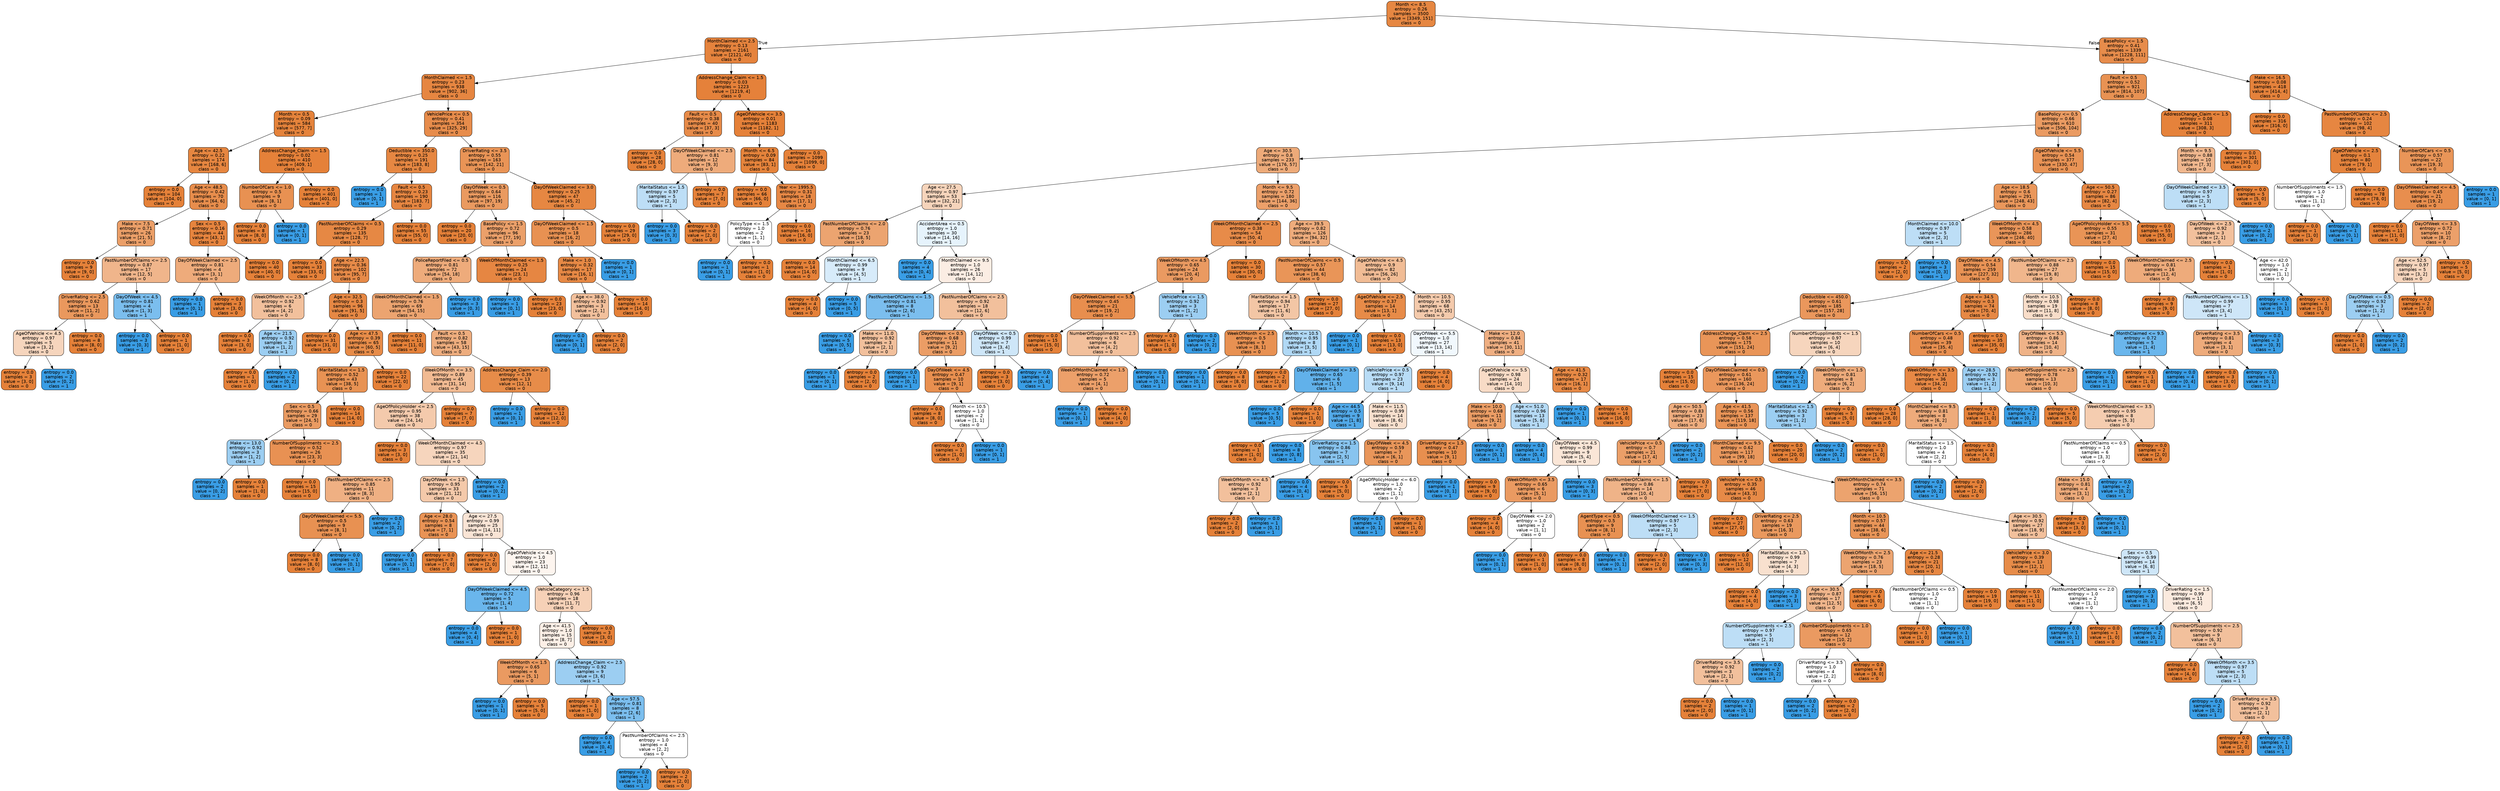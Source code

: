 digraph Tree {
node [shape=box, style="filled, rounded", color="black", fontname=helvetica] ;
edge [fontname=helvetica] ;
0 [label="Month <= 8.5\nentropy = 0.26\nsamples = 3500\nvalue = [3349, 151]\nclass = 0", fillcolor="#e68742"] ;
1 [label="MonthClaimed <= 2.5\nentropy = 0.13\nsamples = 2161\nvalue = [2121, 40]\nclass = 0", fillcolor="#e5833d"] ;
0 -> 1 [labeldistance=2.5, labelangle=45, headlabel="True"] ;
2 [label="MonthClaimed <= 1.5\nentropy = 0.23\nsamples = 938\nvalue = [902, 36]\nclass = 0", fillcolor="#e68641"] ;
1 -> 2 ;
3 [label="Month <= 0.5\nentropy = 0.09\nsamples = 584\nvalue = [577, 7]\nclass = 0", fillcolor="#e5833b"] ;
2 -> 3 ;
4 [label="Age <= 42.5\nentropy = 0.22\nsamples = 174\nvalue = [168, 6]\nclass = 0", fillcolor="#e68640"] ;
3 -> 4 ;
5 [label="entropy = 0.0\nsamples = 104\nvalue = [104, 0]\nclass = 0", fillcolor="#e58139"] ;
4 -> 5 ;
6 [label="Age <= 48.5\nentropy = 0.42\nsamples = 70\nvalue = [64, 6]\nclass = 0", fillcolor="#e78d4c"] ;
4 -> 6 ;
7 [label="Make <= 7.5\nentropy = 0.71\nsamples = 26\nvalue = [21, 5]\nclass = 0", fillcolor="#eb9f68"] ;
6 -> 7 ;
8 [label="entropy = 0.0\nsamples = 9\nvalue = [9, 0]\nclass = 0", fillcolor="#e58139"] ;
7 -> 8 ;
9 [label="PastNumberOfClaims <= 2.5\nentropy = 0.87\nsamples = 17\nvalue = [12, 5]\nclass = 0", fillcolor="#f0b58b"] ;
7 -> 9 ;
10 [label="DriverRating <= 2.5\nentropy = 0.62\nsamples = 13\nvalue = [11, 2]\nclass = 0", fillcolor="#ea985d"] ;
9 -> 10 ;
11 [label="AgeOfVehicle <= 4.5\nentropy = 0.97\nsamples = 5\nvalue = [3, 2]\nclass = 0", fillcolor="#f6d5bd"] ;
10 -> 11 ;
12 [label="entropy = 0.0\nsamples = 3\nvalue = [3, 0]\nclass = 0", fillcolor="#e58139"] ;
11 -> 12 ;
13 [label="entropy = 0.0\nsamples = 2\nvalue = [0, 2]\nclass = 1", fillcolor="#399de5"] ;
11 -> 13 ;
14 [label="entropy = 0.0\nsamples = 8\nvalue = [8, 0]\nclass = 0", fillcolor="#e58139"] ;
10 -> 14 ;
15 [label="DayOfWeek <= 4.5\nentropy = 0.81\nsamples = 4\nvalue = [1, 3]\nclass = 1", fillcolor="#7bbeee"] ;
9 -> 15 ;
16 [label="entropy = 0.0\nsamples = 3\nvalue = [0, 3]\nclass = 1", fillcolor="#399de5"] ;
15 -> 16 ;
17 [label="entropy = 0.0\nsamples = 1\nvalue = [1, 0]\nclass = 0", fillcolor="#e58139"] ;
15 -> 17 ;
18 [label="Sex <= 0.5\nentropy = 0.16\nsamples = 44\nvalue = [43, 1]\nclass = 0", fillcolor="#e6843e"] ;
6 -> 18 ;
19 [label="DayOfWeekClaimed <= 2.5\nentropy = 0.81\nsamples = 4\nvalue = [3, 1]\nclass = 0", fillcolor="#eeab7b"] ;
18 -> 19 ;
20 [label="entropy = 0.0\nsamples = 1\nvalue = [0, 1]\nclass = 1", fillcolor="#399de5"] ;
19 -> 20 ;
21 [label="entropy = 0.0\nsamples = 3\nvalue = [3, 0]\nclass = 0", fillcolor="#e58139"] ;
19 -> 21 ;
22 [label="entropy = 0.0\nsamples = 40\nvalue = [40, 0]\nclass = 0", fillcolor="#e58139"] ;
18 -> 22 ;
23 [label="AddressChange_Claim <= 1.5\nentropy = 0.02\nsamples = 410\nvalue = [409, 1]\nclass = 0", fillcolor="#e58139"] ;
3 -> 23 ;
24 [label="NumberOfCars <= 1.0\nentropy = 0.5\nsamples = 9\nvalue = [8, 1]\nclass = 0", fillcolor="#e89152"] ;
23 -> 24 ;
25 [label="entropy = 0.0\nsamples = 8\nvalue = [8, 0]\nclass = 0", fillcolor="#e58139"] ;
24 -> 25 ;
26 [label="entropy = 0.0\nsamples = 1\nvalue = [0, 1]\nclass = 1", fillcolor="#399de5"] ;
24 -> 26 ;
27 [label="entropy = 0.0\nsamples = 401\nvalue = [401, 0]\nclass = 0", fillcolor="#e58139"] ;
23 -> 27 ;
28 [label="VehiclePrice <= 0.5\nentropy = 0.41\nsamples = 354\nvalue = [325, 29]\nclass = 0", fillcolor="#e78c4b"] ;
2 -> 28 ;
29 [label="Deductible <= 350.0\nentropy = 0.25\nsamples = 191\nvalue = [183, 8]\nclass = 0", fillcolor="#e68742"] ;
28 -> 29 ;
30 [label="entropy = 0.0\nsamples = 1\nvalue = [0, 1]\nclass = 1", fillcolor="#399de5"] ;
29 -> 30 ;
31 [label="Fault <= 0.5\nentropy = 0.23\nsamples = 190\nvalue = [183, 7]\nclass = 0", fillcolor="#e68641"] ;
29 -> 31 ;
32 [label="PastNumberOfClaims <= 0.5\nentropy = 0.29\nsamples = 135\nvalue = [128, 7]\nclass = 0", fillcolor="#e68844"] ;
31 -> 32 ;
33 [label="entropy = 0.0\nsamples = 33\nvalue = [33, 0]\nclass = 0", fillcolor="#e58139"] ;
32 -> 33 ;
34 [label="Age <= 22.5\nentropy = 0.36\nsamples = 102\nvalue = [95, 7]\nclass = 0", fillcolor="#e78a48"] ;
32 -> 34 ;
35 [label="WeekOfMonth <= 2.5\nentropy = 0.92\nsamples = 6\nvalue = [4, 2]\nclass = 0", fillcolor="#f2c09c"] ;
34 -> 35 ;
36 [label="entropy = 0.0\nsamples = 3\nvalue = [3, 0]\nclass = 0", fillcolor="#e58139"] ;
35 -> 36 ;
37 [label="Age <= 21.5\nentropy = 0.92\nsamples = 3\nvalue = [1, 2]\nclass = 1", fillcolor="#9ccef2"] ;
35 -> 37 ;
38 [label="entropy = 0.0\nsamples = 1\nvalue = [1, 0]\nclass = 0", fillcolor="#e58139"] ;
37 -> 38 ;
39 [label="entropy = 0.0\nsamples = 2\nvalue = [0, 2]\nclass = 1", fillcolor="#399de5"] ;
37 -> 39 ;
40 [label="Age <= 32.5\nentropy = 0.3\nsamples = 96\nvalue = [91, 5]\nclass = 0", fillcolor="#e68844"] ;
34 -> 40 ;
41 [label="entropy = 0.0\nsamples = 31\nvalue = [31, 0]\nclass = 0", fillcolor="#e58139"] ;
40 -> 41 ;
42 [label="Age <= 47.5\nentropy = 0.39\nsamples = 65\nvalue = [60, 5]\nclass = 0", fillcolor="#e78c49"] ;
40 -> 42 ;
43 [label="MaritalStatus <= 1.5\nentropy = 0.52\nsamples = 43\nvalue = [38, 5]\nclass = 0", fillcolor="#e89253"] ;
42 -> 43 ;
44 [label="Sex <= 0.5\nentropy = 0.66\nsamples = 29\nvalue = [24, 5]\nclass = 0", fillcolor="#ea9b62"] ;
43 -> 44 ;
45 [label="Make <= 13.0\nentropy = 0.92\nsamples = 3\nvalue = [1, 2]\nclass = 1", fillcolor="#9ccef2"] ;
44 -> 45 ;
46 [label="entropy = 0.0\nsamples = 2\nvalue = [0, 2]\nclass = 1", fillcolor="#399de5"] ;
45 -> 46 ;
47 [label="entropy = 0.0\nsamples = 1\nvalue = [1, 0]\nclass = 0", fillcolor="#e58139"] ;
45 -> 47 ;
48 [label="NumberOfSuppliments <= 2.5\nentropy = 0.52\nsamples = 26\nvalue = [23, 3]\nclass = 0", fillcolor="#e89153"] ;
44 -> 48 ;
49 [label="entropy = 0.0\nsamples = 15\nvalue = [15, 0]\nclass = 0", fillcolor="#e58139"] ;
48 -> 49 ;
50 [label="PastNumberOfClaims <= 2.5\nentropy = 0.85\nsamples = 11\nvalue = [8, 3]\nclass = 0", fillcolor="#efb083"] ;
48 -> 50 ;
51 [label="DayOfWeekClaimed <= 5.5\nentropy = 0.5\nsamples = 9\nvalue = [8, 1]\nclass = 0", fillcolor="#e89152"] ;
50 -> 51 ;
52 [label="entropy = 0.0\nsamples = 8\nvalue = [8, 0]\nclass = 0", fillcolor="#e58139"] ;
51 -> 52 ;
53 [label="entropy = 0.0\nsamples = 1\nvalue = [0, 1]\nclass = 1", fillcolor="#399de5"] ;
51 -> 53 ;
54 [label="entropy = 0.0\nsamples = 2\nvalue = [0, 2]\nclass = 1", fillcolor="#399de5"] ;
50 -> 54 ;
55 [label="entropy = 0.0\nsamples = 14\nvalue = [14, 0]\nclass = 0", fillcolor="#e58139"] ;
43 -> 55 ;
56 [label="entropy = 0.0\nsamples = 22\nvalue = [22, 0]\nclass = 0", fillcolor="#e58139"] ;
42 -> 56 ;
57 [label="entropy = 0.0\nsamples = 55\nvalue = [55, 0]\nclass = 0", fillcolor="#e58139"] ;
31 -> 57 ;
58 [label="DriverRating <= 3.5\nentropy = 0.55\nsamples = 163\nvalue = [142, 21]\nclass = 0", fillcolor="#e99456"] ;
28 -> 58 ;
59 [label="DayOfWeek <= 0.5\nentropy = 0.64\nsamples = 116\nvalue = [97, 19]\nclass = 0", fillcolor="#ea9a60"] ;
58 -> 59 ;
60 [label="entropy = 0.0\nsamples = 20\nvalue = [20, 0]\nclass = 0", fillcolor="#e58139"] ;
59 -> 60 ;
61 [label="BasePolicy <= 1.5\nentropy = 0.72\nsamples = 96\nvalue = [77, 19]\nclass = 0", fillcolor="#eba06a"] ;
59 -> 61 ;
62 [label="PoliceReportFiled <= 0.5\nentropy = 0.81\nsamples = 72\nvalue = [54, 18]\nclass = 0", fillcolor="#eeab7b"] ;
61 -> 62 ;
63 [label="WeekOfMonthClaimed <= 1.5\nentropy = 0.76\nsamples = 69\nvalue = [54, 15]\nclass = 0", fillcolor="#eca470"] ;
62 -> 63 ;
64 [label="entropy = 0.0\nsamples = 11\nvalue = [11, 0]\nclass = 0", fillcolor="#e58139"] ;
63 -> 64 ;
65 [label="Fault <= 0.5\nentropy = 0.82\nsamples = 58\nvalue = [43, 15]\nclass = 0", fillcolor="#eead7e"] ;
63 -> 65 ;
66 [label="WeekOfMonth <= 3.5\nentropy = 0.89\nsamples = 45\nvalue = [31, 14]\nclass = 0", fillcolor="#f1ba92"] ;
65 -> 66 ;
67 [label="AgeOfPolicyHolder <= 2.5\nentropy = 0.95\nsamples = 38\nvalue = [24, 14]\nclass = 0", fillcolor="#f4caac"] ;
66 -> 67 ;
68 [label="entropy = 0.0\nsamples = 3\nvalue = [3, 0]\nclass = 0", fillcolor="#e58139"] ;
67 -> 68 ;
69 [label="WeekOfMonthClaimed <= 4.5\nentropy = 0.97\nsamples = 35\nvalue = [21, 14]\nclass = 0", fillcolor="#f6d5bd"] ;
67 -> 69 ;
70 [label="DayOfWeek <= 1.5\nentropy = 0.95\nsamples = 33\nvalue = [21, 12]\nclass = 0", fillcolor="#f4c9aa"] ;
69 -> 70 ;
71 [label="Age <= 28.0\nentropy = 0.54\nsamples = 8\nvalue = [7, 1]\nclass = 0", fillcolor="#e99355"] ;
70 -> 71 ;
72 [label="entropy = 0.0\nsamples = 1\nvalue = [0, 1]\nclass = 1", fillcolor="#399de5"] ;
71 -> 72 ;
73 [label="entropy = 0.0\nsamples = 7\nvalue = [7, 0]\nclass = 0", fillcolor="#e58139"] ;
71 -> 73 ;
74 [label="Age <= 27.5\nentropy = 0.99\nsamples = 25\nvalue = [14, 11]\nclass = 0", fillcolor="#f9e4d5"] ;
70 -> 74 ;
75 [label="entropy = 0.0\nsamples = 2\nvalue = [2, 0]\nclass = 0", fillcolor="#e58139"] ;
74 -> 75 ;
76 [label="AgeOfVehicle <= 4.5\nentropy = 1.0\nsamples = 23\nvalue = [12, 11]\nclass = 0", fillcolor="#fdf5ef"] ;
74 -> 76 ;
77 [label="DayOfWeekClaimed <= 4.5\nentropy = 0.72\nsamples = 5\nvalue = [1, 4]\nclass = 1", fillcolor="#6ab6ec"] ;
76 -> 77 ;
78 [label="entropy = 0.0\nsamples = 4\nvalue = [0, 4]\nclass = 1", fillcolor="#399de5"] ;
77 -> 78 ;
79 [label="entropy = 0.0\nsamples = 1\nvalue = [1, 0]\nclass = 0", fillcolor="#e58139"] ;
77 -> 79 ;
80 [label="VehicleCategory <= 1.5\nentropy = 0.96\nsamples = 18\nvalue = [11, 7]\nclass = 0", fillcolor="#f6d1b7"] ;
76 -> 80 ;
81 [label="Age <= 41.5\nentropy = 1.0\nsamples = 15\nvalue = [8, 7]\nclass = 0", fillcolor="#fcefe6"] ;
80 -> 81 ;
82 [label="WeekOfMonth <= 1.5\nentropy = 0.65\nsamples = 6\nvalue = [5, 1]\nclass = 0", fillcolor="#ea9a61"] ;
81 -> 82 ;
83 [label="entropy = 0.0\nsamples = 1\nvalue = [0, 1]\nclass = 1", fillcolor="#399de5"] ;
82 -> 83 ;
84 [label="entropy = 0.0\nsamples = 5\nvalue = [5, 0]\nclass = 0", fillcolor="#e58139"] ;
82 -> 84 ;
85 [label="AddressChange_Claim <= 2.5\nentropy = 0.92\nsamples = 9\nvalue = [3, 6]\nclass = 1", fillcolor="#9ccef2"] ;
81 -> 85 ;
86 [label="entropy = 0.0\nsamples = 1\nvalue = [1, 0]\nclass = 0", fillcolor="#e58139"] ;
85 -> 86 ;
87 [label="Age <= 57.5\nentropy = 0.81\nsamples = 8\nvalue = [2, 6]\nclass = 1", fillcolor="#7bbeee"] ;
85 -> 87 ;
88 [label="entropy = 0.0\nsamples = 4\nvalue = [0, 4]\nclass = 1", fillcolor="#399de5"] ;
87 -> 88 ;
89 [label="PastNumberOfClaims <= 2.5\nentropy = 1.0\nsamples = 4\nvalue = [2, 2]\nclass = 0", fillcolor="#ffffff"] ;
87 -> 89 ;
90 [label="entropy = 0.0\nsamples = 2\nvalue = [0, 2]\nclass = 1", fillcolor="#399de5"] ;
89 -> 90 ;
91 [label="entropy = 0.0\nsamples = 2\nvalue = [2, 0]\nclass = 0", fillcolor="#e58139"] ;
89 -> 91 ;
92 [label="entropy = 0.0\nsamples = 3\nvalue = [3, 0]\nclass = 0", fillcolor="#e58139"] ;
80 -> 92 ;
93 [label="entropy = 0.0\nsamples = 2\nvalue = [0, 2]\nclass = 1", fillcolor="#399de5"] ;
69 -> 93 ;
94 [label="entropy = 0.0\nsamples = 7\nvalue = [7, 0]\nclass = 0", fillcolor="#e58139"] ;
66 -> 94 ;
95 [label="AddressChange_Claim <= 2.0\nentropy = 0.39\nsamples = 13\nvalue = [12, 1]\nclass = 0", fillcolor="#e78c49"] ;
65 -> 95 ;
96 [label="entropy = 0.0\nsamples = 1\nvalue = [0, 1]\nclass = 1", fillcolor="#399de5"] ;
95 -> 96 ;
97 [label="entropy = 0.0\nsamples = 12\nvalue = [12, 0]\nclass = 0", fillcolor="#e58139"] ;
95 -> 97 ;
98 [label="entropy = 0.0\nsamples = 3\nvalue = [0, 3]\nclass = 1", fillcolor="#399de5"] ;
62 -> 98 ;
99 [label="WeekOfMonthClaimed <= 1.5\nentropy = 0.25\nsamples = 24\nvalue = [23, 1]\nclass = 0", fillcolor="#e68642"] ;
61 -> 99 ;
100 [label="entropy = 0.0\nsamples = 1\nvalue = [0, 1]\nclass = 1", fillcolor="#399de5"] ;
99 -> 100 ;
101 [label="entropy = 0.0\nsamples = 23\nvalue = [23, 0]\nclass = 0", fillcolor="#e58139"] ;
99 -> 101 ;
102 [label="DayOfWeekClaimed <= 3.0\nentropy = 0.25\nsamples = 47\nvalue = [45, 2]\nclass = 0", fillcolor="#e68742"] ;
58 -> 102 ;
103 [label="DayOfWeekClaimed <= 1.5\nentropy = 0.5\nsamples = 18\nvalue = [16, 2]\nclass = 0", fillcolor="#e89152"] ;
102 -> 103 ;
104 [label="Make <= 1.0\nentropy = 0.32\nsamples = 17\nvalue = [16, 1]\nclass = 0", fillcolor="#e78945"] ;
103 -> 104 ;
105 [label="Age <= 38.0\nentropy = 0.92\nsamples = 3\nvalue = [2, 1]\nclass = 0", fillcolor="#f2c09c"] ;
104 -> 105 ;
106 [label="entropy = 0.0\nsamples = 1\nvalue = [0, 1]\nclass = 1", fillcolor="#399de5"] ;
105 -> 106 ;
107 [label="entropy = 0.0\nsamples = 2\nvalue = [2, 0]\nclass = 0", fillcolor="#e58139"] ;
105 -> 107 ;
108 [label="entropy = 0.0\nsamples = 14\nvalue = [14, 0]\nclass = 0", fillcolor="#e58139"] ;
104 -> 108 ;
109 [label="entropy = 0.0\nsamples = 1\nvalue = [0, 1]\nclass = 1", fillcolor="#399de5"] ;
103 -> 109 ;
110 [label="entropy = 0.0\nsamples = 29\nvalue = [29, 0]\nclass = 0", fillcolor="#e58139"] ;
102 -> 110 ;
111 [label="AddressChange_Claim <= 1.5\nentropy = 0.03\nsamples = 1223\nvalue = [1219, 4]\nclass = 0", fillcolor="#e5813a"] ;
1 -> 111 ;
112 [label="Fault <= 0.5\nentropy = 0.38\nsamples = 40\nvalue = [37, 3]\nclass = 0", fillcolor="#e78b49"] ;
111 -> 112 ;
113 [label="entropy = 0.0\nsamples = 28\nvalue = [28, 0]\nclass = 0", fillcolor="#e58139"] ;
112 -> 113 ;
114 [label="DayOfWeekClaimed <= 2.5\nentropy = 0.81\nsamples = 12\nvalue = [9, 3]\nclass = 0", fillcolor="#eeab7b"] ;
112 -> 114 ;
115 [label="MaritalStatus <= 1.5\nentropy = 0.97\nsamples = 5\nvalue = [2, 3]\nclass = 1", fillcolor="#bddef6"] ;
114 -> 115 ;
116 [label="entropy = 0.0\nsamples = 3\nvalue = [0, 3]\nclass = 1", fillcolor="#399de5"] ;
115 -> 116 ;
117 [label="entropy = 0.0\nsamples = 2\nvalue = [2, 0]\nclass = 0", fillcolor="#e58139"] ;
115 -> 117 ;
118 [label="entropy = 0.0\nsamples = 7\nvalue = [7, 0]\nclass = 0", fillcolor="#e58139"] ;
114 -> 118 ;
119 [label="AgeOfVehicle <= 3.5\nentropy = 0.01\nsamples = 1183\nvalue = [1182, 1]\nclass = 0", fillcolor="#e58139"] ;
111 -> 119 ;
120 [label="Month <= 6.5\nentropy = 0.09\nsamples = 84\nvalue = [83, 1]\nclass = 0", fillcolor="#e5833b"] ;
119 -> 120 ;
121 [label="entropy = 0.0\nsamples = 66\nvalue = [66, 0]\nclass = 0", fillcolor="#e58139"] ;
120 -> 121 ;
122 [label="Year <= 1995.5\nentropy = 0.31\nsamples = 18\nvalue = [17, 1]\nclass = 0", fillcolor="#e78845"] ;
120 -> 122 ;
123 [label="PolicyType <= 1.5\nentropy = 1.0\nsamples = 2\nvalue = [1, 1]\nclass = 0", fillcolor="#ffffff"] ;
122 -> 123 ;
124 [label="entropy = 0.0\nsamples = 1\nvalue = [0, 1]\nclass = 1", fillcolor="#399de5"] ;
123 -> 124 ;
125 [label="entropy = 0.0\nsamples = 1\nvalue = [1, 0]\nclass = 0", fillcolor="#e58139"] ;
123 -> 125 ;
126 [label="entropy = 0.0\nsamples = 16\nvalue = [16, 0]\nclass = 0", fillcolor="#e58139"] ;
122 -> 126 ;
127 [label="entropy = 0.0\nsamples = 1099\nvalue = [1099, 0]\nclass = 0", fillcolor="#e58139"] ;
119 -> 127 ;
128 [label="BasePolicy <= 1.5\nentropy = 0.41\nsamples = 1339\nvalue = [1228, 111]\nclass = 0", fillcolor="#e78c4b"] ;
0 -> 128 [labeldistance=2.5, labelangle=-45, headlabel="False"] ;
129 [label="Fault <= 0.5\nentropy = 0.52\nsamples = 921\nvalue = [814, 107]\nclass = 0", fillcolor="#e89253"] ;
128 -> 129 ;
130 [label="BasePolicy <= 0.5\nentropy = 0.66\nsamples = 610\nvalue = [506, 104]\nclass = 0", fillcolor="#ea9b62"] ;
129 -> 130 ;
131 [label="Age <= 30.5\nentropy = 0.8\nsamples = 233\nvalue = [176, 57]\nclass = 0", fillcolor="#edaa79"] ;
130 -> 131 ;
132 [label="Age <= 27.5\nentropy = 0.97\nsamples = 53\nvalue = [32, 21]\nclass = 0", fillcolor="#f6d4bb"] ;
131 -> 132 ;
133 [label="PastNumberOfClaims <= 2.0\nentropy = 0.76\nsamples = 23\nvalue = [18, 5]\nclass = 0", fillcolor="#eca470"] ;
132 -> 133 ;
134 [label="entropy = 0.0\nsamples = 14\nvalue = [14, 0]\nclass = 0", fillcolor="#e58139"] ;
133 -> 134 ;
135 [label="MonthClaimed <= 6.5\nentropy = 0.99\nsamples = 9\nvalue = [4, 5]\nclass = 1", fillcolor="#d7ebfa"] ;
133 -> 135 ;
136 [label="entropy = 0.0\nsamples = 4\nvalue = [4, 0]\nclass = 0", fillcolor="#e58139"] ;
135 -> 136 ;
137 [label="entropy = 0.0\nsamples = 5\nvalue = [0, 5]\nclass = 1", fillcolor="#399de5"] ;
135 -> 137 ;
138 [label="AccidentArea <= 0.5\nentropy = 1.0\nsamples = 30\nvalue = [14, 16]\nclass = 1", fillcolor="#e6f3fc"] ;
132 -> 138 ;
139 [label="entropy = 0.0\nsamples = 4\nvalue = [0, 4]\nclass = 1", fillcolor="#399de5"] ;
138 -> 139 ;
140 [label="MonthClaimed <= 9.5\nentropy = 1.0\nsamples = 26\nvalue = [14, 12]\nclass = 0", fillcolor="#fbede3"] ;
138 -> 140 ;
141 [label="PastNumberOfClaims <= 1.5\nentropy = 0.81\nsamples = 8\nvalue = [2, 6]\nclass = 1", fillcolor="#7bbeee"] ;
140 -> 141 ;
142 [label="entropy = 0.0\nsamples = 5\nvalue = [0, 5]\nclass = 1", fillcolor="#399de5"] ;
141 -> 142 ;
143 [label="Make <= 11.0\nentropy = 0.92\nsamples = 3\nvalue = [2, 1]\nclass = 0", fillcolor="#f2c09c"] ;
141 -> 143 ;
144 [label="entropy = 0.0\nsamples = 1\nvalue = [0, 1]\nclass = 1", fillcolor="#399de5"] ;
143 -> 144 ;
145 [label="entropy = 0.0\nsamples = 2\nvalue = [2, 0]\nclass = 0", fillcolor="#e58139"] ;
143 -> 145 ;
146 [label="PastNumberOfClaims <= 2.5\nentropy = 0.92\nsamples = 18\nvalue = [12, 6]\nclass = 0", fillcolor="#f2c09c"] ;
140 -> 146 ;
147 [label="DayOfWeek <= 0.5\nentropy = 0.68\nsamples = 11\nvalue = [9, 2]\nclass = 0", fillcolor="#eb9d65"] ;
146 -> 147 ;
148 [label="entropy = 0.0\nsamples = 1\nvalue = [0, 1]\nclass = 1", fillcolor="#399de5"] ;
147 -> 148 ;
149 [label="DayOfWeek <= 4.5\nentropy = 0.47\nsamples = 10\nvalue = [9, 1]\nclass = 0", fillcolor="#e88f4f"] ;
147 -> 149 ;
150 [label="entropy = 0.0\nsamples = 8\nvalue = [8, 0]\nclass = 0", fillcolor="#e58139"] ;
149 -> 150 ;
151 [label="Month <= 10.5\nentropy = 1.0\nsamples = 2\nvalue = [1, 1]\nclass = 0", fillcolor="#ffffff"] ;
149 -> 151 ;
152 [label="entropy = 0.0\nsamples = 1\nvalue = [1, 0]\nclass = 0", fillcolor="#e58139"] ;
151 -> 152 ;
153 [label="entropy = 0.0\nsamples = 1\nvalue = [0, 1]\nclass = 1", fillcolor="#399de5"] ;
151 -> 153 ;
154 [label="DayOfWeek <= 0.5\nentropy = 0.99\nsamples = 7\nvalue = [3, 4]\nclass = 1", fillcolor="#cee6f8"] ;
146 -> 154 ;
155 [label="entropy = 0.0\nsamples = 3\nvalue = [3, 0]\nclass = 0", fillcolor="#e58139"] ;
154 -> 155 ;
156 [label="entropy = 0.0\nsamples = 4\nvalue = [0, 4]\nclass = 1", fillcolor="#399de5"] ;
154 -> 156 ;
157 [label="Month <= 9.5\nentropy = 0.72\nsamples = 180\nvalue = [144, 36]\nclass = 0", fillcolor="#eca06a"] ;
131 -> 157 ;
158 [label="WeekOfMonthClaimed <= 2.5\nentropy = 0.38\nsamples = 54\nvalue = [50, 4]\nclass = 0", fillcolor="#e78b49"] ;
157 -> 158 ;
159 [label="WeekOfMonth <= 4.5\nentropy = 0.65\nsamples = 24\nvalue = [20, 4]\nclass = 0", fillcolor="#ea9a61"] ;
158 -> 159 ;
160 [label="DayOfWeekClaimed <= 5.5\nentropy = 0.45\nsamples = 21\nvalue = [19, 2]\nclass = 0", fillcolor="#e88e4e"] ;
159 -> 160 ;
161 [label="entropy = 0.0\nsamples = 15\nvalue = [15, 0]\nclass = 0", fillcolor="#e58139"] ;
160 -> 161 ;
162 [label="NumberOfSuppliments <= 2.5\nentropy = 0.92\nsamples = 6\nvalue = [4, 2]\nclass = 0", fillcolor="#f2c09c"] ;
160 -> 162 ;
163 [label="WeekOfMonthClaimed <= 1.5\nentropy = 0.72\nsamples = 5\nvalue = [4, 1]\nclass = 0", fillcolor="#eca06a"] ;
162 -> 163 ;
164 [label="entropy = 0.0\nsamples = 1\nvalue = [0, 1]\nclass = 1", fillcolor="#399de5"] ;
163 -> 164 ;
165 [label="entropy = 0.0\nsamples = 4\nvalue = [4, 0]\nclass = 0", fillcolor="#e58139"] ;
163 -> 165 ;
166 [label="entropy = 0.0\nsamples = 1\nvalue = [0, 1]\nclass = 1", fillcolor="#399de5"] ;
162 -> 166 ;
167 [label="VehiclePrice <= 1.5\nentropy = 0.92\nsamples = 3\nvalue = [1, 2]\nclass = 1", fillcolor="#9ccef2"] ;
159 -> 167 ;
168 [label="entropy = 0.0\nsamples = 1\nvalue = [1, 0]\nclass = 0", fillcolor="#e58139"] ;
167 -> 168 ;
169 [label="entropy = 0.0\nsamples = 2\nvalue = [0, 2]\nclass = 1", fillcolor="#399de5"] ;
167 -> 169 ;
170 [label="entropy = 0.0\nsamples = 30\nvalue = [30, 0]\nclass = 0", fillcolor="#e58139"] ;
158 -> 170 ;
171 [label="Age <= 39.5\nentropy = 0.82\nsamples = 126\nvalue = [94, 32]\nclass = 0", fillcolor="#eeac7c"] ;
157 -> 171 ;
172 [label="PastNumberOfClaims <= 0.5\nentropy = 0.57\nsamples = 44\nvalue = [38, 6]\nclass = 0", fillcolor="#e99558"] ;
171 -> 172 ;
173 [label="MaritalStatus <= 1.5\nentropy = 0.94\nsamples = 17\nvalue = [11, 6]\nclass = 0", fillcolor="#f3c6a5"] ;
172 -> 173 ;
174 [label="WeekOfMonth <= 2.5\nentropy = 0.5\nsamples = 9\nvalue = [8, 1]\nclass = 0", fillcolor="#e89152"] ;
173 -> 174 ;
175 [label="entropy = 0.0\nsamples = 1\nvalue = [0, 1]\nclass = 1", fillcolor="#399de5"] ;
174 -> 175 ;
176 [label="entropy = 0.0\nsamples = 8\nvalue = [8, 0]\nclass = 0", fillcolor="#e58139"] ;
174 -> 176 ;
177 [label="Month <= 10.5\nentropy = 0.95\nsamples = 8\nvalue = [3, 5]\nclass = 1", fillcolor="#b0d8f5"] ;
173 -> 177 ;
178 [label="entropy = 0.0\nsamples = 2\nvalue = [2, 0]\nclass = 0", fillcolor="#e58139"] ;
177 -> 178 ;
179 [label="DayOfWeekClaimed <= 3.5\nentropy = 0.65\nsamples = 6\nvalue = [1, 5]\nclass = 1", fillcolor="#61b1ea"] ;
177 -> 179 ;
180 [label="entropy = 0.0\nsamples = 5\nvalue = [0, 5]\nclass = 1", fillcolor="#399de5"] ;
179 -> 180 ;
181 [label="entropy = 0.0\nsamples = 1\nvalue = [1, 0]\nclass = 0", fillcolor="#e58139"] ;
179 -> 181 ;
182 [label="entropy = 0.0\nsamples = 27\nvalue = [27, 0]\nclass = 0", fillcolor="#e58139"] ;
172 -> 182 ;
183 [label="AgeOfVehicle <= 4.5\nentropy = 0.9\nsamples = 82\nvalue = [56, 26]\nclass = 0", fillcolor="#f1bc95"] ;
171 -> 183 ;
184 [label="AgeOfVehicle <= 2.5\nentropy = 0.37\nsamples = 14\nvalue = [13, 1]\nclass = 0", fillcolor="#e78b48"] ;
183 -> 184 ;
185 [label="entropy = 0.0\nsamples = 1\nvalue = [0, 1]\nclass = 1", fillcolor="#399de5"] ;
184 -> 185 ;
186 [label="entropy = 0.0\nsamples = 13\nvalue = [13, 0]\nclass = 0", fillcolor="#e58139"] ;
184 -> 186 ;
187 [label="Month <= 10.5\nentropy = 0.95\nsamples = 68\nvalue = [43, 25]\nclass = 0", fillcolor="#f4caac"] ;
183 -> 187 ;
188 [label="DayOfWeek <= 5.5\nentropy = 1.0\nsamples = 27\nvalue = [13, 14]\nclass = 1", fillcolor="#f1f8fd"] ;
187 -> 188 ;
189 [label="VehiclePrice <= 0.5\nentropy = 0.97\nsamples = 23\nvalue = [9, 14]\nclass = 1", fillcolor="#b8dcf6"] ;
188 -> 189 ;
190 [label="Age <= 44.5\nentropy = 0.5\nsamples = 9\nvalue = [1, 8]\nclass = 1", fillcolor="#52a9e8"] ;
189 -> 190 ;
191 [label="entropy = 0.0\nsamples = 1\nvalue = [1, 0]\nclass = 0", fillcolor="#e58139"] ;
190 -> 191 ;
192 [label="entropy = 0.0\nsamples = 8\nvalue = [0, 8]\nclass = 1", fillcolor="#399de5"] ;
190 -> 192 ;
193 [label="Make <= 11.5\nentropy = 0.99\nsamples = 14\nvalue = [8, 6]\nclass = 0", fillcolor="#f8e0ce"] ;
189 -> 193 ;
194 [label="DriverRating <= 1.5\nentropy = 0.86\nsamples = 7\nvalue = [2, 5]\nclass = 1", fillcolor="#88c4ef"] ;
193 -> 194 ;
195 [label="WeekOfMonth <= 4.5\nentropy = 0.92\nsamples = 3\nvalue = [2, 1]\nclass = 0", fillcolor="#f2c09c"] ;
194 -> 195 ;
196 [label="entropy = 0.0\nsamples = 2\nvalue = [2, 0]\nclass = 0", fillcolor="#e58139"] ;
195 -> 196 ;
197 [label="entropy = 0.0\nsamples = 1\nvalue = [0, 1]\nclass = 1", fillcolor="#399de5"] ;
195 -> 197 ;
198 [label="entropy = 0.0\nsamples = 4\nvalue = [0, 4]\nclass = 1", fillcolor="#399de5"] ;
194 -> 198 ;
199 [label="DayOfWeek <= 4.5\nentropy = 0.59\nsamples = 7\nvalue = [6, 1]\nclass = 0", fillcolor="#e9965a"] ;
193 -> 199 ;
200 [label="entropy = 0.0\nsamples = 5\nvalue = [5, 0]\nclass = 0", fillcolor="#e58139"] ;
199 -> 200 ;
201 [label="AgeOfPolicyHolder <= 6.0\nentropy = 1.0\nsamples = 2\nvalue = [1, 1]\nclass = 0", fillcolor="#ffffff"] ;
199 -> 201 ;
202 [label="entropy = 0.0\nsamples = 1\nvalue = [0, 1]\nclass = 1", fillcolor="#399de5"] ;
201 -> 202 ;
203 [label="entropy = 0.0\nsamples = 1\nvalue = [1, 0]\nclass = 0", fillcolor="#e58139"] ;
201 -> 203 ;
204 [label="entropy = 0.0\nsamples = 4\nvalue = [4, 0]\nclass = 0", fillcolor="#e58139"] ;
188 -> 204 ;
205 [label="Make <= 12.0\nentropy = 0.84\nsamples = 41\nvalue = [30, 11]\nclass = 0", fillcolor="#efaf82"] ;
187 -> 205 ;
206 [label="AgeOfVehicle <= 5.5\nentropy = 0.98\nsamples = 24\nvalue = [14, 10]\nclass = 0", fillcolor="#f8dbc6"] ;
205 -> 206 ;
207 [label="Make <= 10.0\nentropy = 0.68\nsamples = 11\nvalue = [9, 2]\nclass = 0", fillcolor="#eb9d65"] ;
206 -> 207 ;
208 [label="DriverRating <= 1.5\nentropy = 0.47\nsamples = 10\nvalue = [9, 1]\nclass = 0", fillcolor="#e88f4f"] ;
207 -> 208 ;
209 [label="entropy = 0.0\nsamples = 1\nvalue = [0, 1]\nclass = 1", fillcolor="#399de5"] ;
208 -> 209 ;
210 [label="entropy = 0.0\nsamples = 9\nvalue = [9, 0]\nclass = 0", fillcolor="#e58139"] ;
208 -> 210 ;
211 [label="entropy = 0.0\nsamples = 1\nvalue = [0, 1]\nclass = 1", fillcolor="#399de5"] ;
207 -> 211 ;
212 [label="Age <= 51.0\nentropy = 0.96\nsamples = 13\nvalue = [5, 8]\nclass = 1", fillcolor="#b5daf5"] ;
206 -> 212 ;
213 [label="entropy = 0.0\nsamples = 4\nvalue = [0, 4]\nclass = 1", fillcolor="#399de5"] ;
212 -> 213 ;
214 [label="DayOfWeek <= 4.5\nentropy = 0.99\nsamples = 9\nvalue = [5, 4]\nclass = 0", fillcolor="#fae6d7"] ;
212 -> 214 ;
215 [label="WeekOfMonth <= 3.5\nentropy = 0.65\nsamples = 6\nvalue = [5, 1]\nclass = 0", fillcolor="#ea9a61"] ;
214 -> 215 ;
216 [label="entropy = 0.0\nsamples = 4\nvalue = [4, 0]\nclass = 0", fillcolor="#e58139"] ;
215 -> 216 ;
217 [label="DayOfWeek <= 2.0\nentropy = 1.0\nsamples = 2\nvalue = [1, 1]\nclass = 0", fillcolor="#ffffff"] ;
215 -> 217 ;
218 [label="entropy = 0.0\nsamples = 1\nvalue = [0, 1]\nclass = 1", fillcolor="#399de5"] ;
217 -> 218 ;
219 [label="entropy = 0.0\nsamples = 1\nvalue = [1, 0]\nclass = 0", fillcolor="#e58139"] ;
217 -> 219 ;
220 [label="entropy = 0.0\nsamples = 3\nvalue = [0, 3]\nclass = 1", fillcolor="#399de5"] ;
214 -> 220 ;
221 [label="Age <= 41.5\nentropy = 0.32\nsamples = 17\nvalue = [16, 1]\nclass = 0", fillcolor="#e78945"] ;
205 -> 221 ;
222 [label="entropy = 0.0\nsamples = 1\nvalue = [0, 1]\nclass = 1", fillcolor="#399de5"] ;
221 -> 222 ;
223 [label="entropy = 0.0\nsamples = 16\nvalue = [16, 0]\nclass = 0", fillcolor="#e58139"] ;
221 -> 223 ;
224 [label="AgeOfVehicle <= 5.5\nentropy = 0.54\nsamples = 377\nvalue = [330, 47]\nclass = 0", fillcolor="#e99355"] ;
130 -> 224 ;
225 [label="Age <= 18.5\nentropy = 0.6\nsamples = 291\nvalue = [248, 43]\nclass = 0", fillcolor="#ea975b"] ;
224 -> 225 ;
226 [label="MonthClaimed <= 10.0\nentropy = 0.97\nsamples = 5\nvalue = [2, 3]\nclass = 1", fillcolor="#bddef6"] ;
225 -> 226 ;
227 [label="entropy = 0.0\nsamples = 2\nvalue = [2, 0]\nclass = 0", fillcolor="#e58139"] ;
226 -> 227 ;
228 [label="entropy = 0.0\nsamples = 3\nvalue = [0, 3]\nclass = 1", fillcolor="#399de5"] ;
226 -> 228 ;
229 [label="WeekOfMonth <= 4.5\nentropy = 0.58\nsamples = 286\nvalue = [246, 40]\nclass = 0", fillcolor="#e99559"] ;
225 -> 229 ;
230 [label="DayOfWeek <= 4.5\nentropy = 0.54\nsamples = 259\nvalue = [227, 32]\nclass = 0", fillcolor="#e99355"] ;
229 -> 230 ;
231 [label="Deductible <= 450.0\nentropy = 0.61\nsamples = 185\nvalue = [157, 28]\nclass = 0", fillcolor="#ea975c"] ;
230 -> 231 ;
232 [label="AddressChange_Claim <= 2.5\nentropy = 0.58\nsamples = 175\nvalue = [151, 24]\nclass = 0", fillcolor="#e99558"] ;
231 -> 232 ;
233 [label="entropy = 0.0\nsamples = 15\nvalue = [15, 0]\nclass = 0", fillcolor="#e58139"] ;
232 -> 233 ;
234 [label="DayOfWeekClaimed <= 0.5\nentropy = 0.61\nsamples = 160\nvalue = [136, 24]\nclass = 0", fillcolor="#ea975c"] ;
232 -> 234 ;
235 [label="Age <= 50.5\nentropy = 0.83\nsamples = 23\nvalue = [17, 6]\nclass = 0", fillcolor="#eead7f"] ;
234 -> 235 ;
236 [label="VehiclePrice <= 0.5\nentropy = 0.7\nsamples = 21\nvalue = [17, 4]\nclass = 0", fillcolor="#eb9f68"] ;
235 -> 236 ;
237 [label="PastNumberOfClaims <= 1.5\nentropy = 0.86\nsamples = 14\nvalue = [10, 4]\nclass = 0", fillcolor="#efb388"] ;
236 -> 237 ;
238 [label="AgentType <= 0.5\nentropy = 0.5\nsamples = 9\nvalue = [8, 1]\nclass = 0", fillcolor="#e89152"] ;
237 -> 238 ;
239 [label="entropy = 0.0\nsamples = 8\nvalue = [8, 0]\nclass = 0", fillcolor="#e58139"] ;
238 -> 239 ;
240 [label="entropy = 0.0\nsamples = 1\nvalue = [0, 1]\nclass = 1", fillcolor="#399de5"] ;
238 -> 240 ;
241 [label="WeekOfMonthClaimed <= 1.5\nentropy = 0.97\nsamples = 5\nvalue = [2, 3]\nclass = 1", fillcolor="#bddef6"] ;
237 -> 241 ;
242 [label="entropy = 0.0\nsamples = 2\nvalue = [2, 0]\nclass = 0", fillcolor="#e58139"] ;
241 -> 242 ;
243 [label="entropy = 0.0\nsamples = 3\nvalue = [0, 3]\nclass = 1", fillcolor="#399de5"] ;
241 -> 243 ;
244 [label="entropy = 0.0\nsamples = 7\nvalue = [7, 0]\nclass = 0", fillcolor="#e58139"] ;
236 -> 244 ;
245 [label="entropy = 0.0\nsamples = 2\nvalue = [0, 2]\nclass = 1", fillcolor="#399de5"] ;
235 -> 245 ;
246 [label="Age <= 41.5\nentropy = 0.56\nsamples = 137\nvalue = [119, 18]\nclass = 0", fillcolor="#e99457"] ;
234 -> 246 ;
247 [label="MonthClaimed <= 9.5\nentropy = 0.62\nsamples = 117\nvalue = [99, 18]\nclass = 0", fillcolor="#ea985d"] ;
246 -> 247 ;
248 [label="VehiclePrice <= 0.5\nentropy = 0.35\nsamples = 46\nvalue = [43, 3]\nclass = 0", fillcolor="#e78a47"] ;
247 -> 248 ;
249 [label="entropy = 0.0\nsamples = 27\nvalue = [27, 0]\nclass = 0", fillcolor="#e58139"] ;
248 -> 249 ;
250 [label="DriverRating <= 2.5\nentropy = 0.63\nsamples = 19\nvalue = [16, 3]\nclass = 0", fillcolor="#ea995e"] ;
248 -> 250 ;
251 [label="entropy = 0.0\nsamples = 12\nvalue = [12, 0]\nclass = 0", fillcolor="#e58139"] ;
250 -> 251 ;
252 [label="MaritalStatus <= 1.5\nentropy = 0.99\nsamples = 7\nvalue = [4, 3]\nclass = 0", fillcolor="#f8e0ce"] ;
250 -> 252 ;
253 [label="entropy = 0.0\nsamples = 4\nvalue = [4, 0]\nclass = 0", fillcolor="#e58139"] ;
252 -> 253 ;
254 [label="entropy = 0.0\nsamples = 3\nvalue = [0, 3]\nclass = 1", fillcolor="#399de5"] ;
252 -> 254 ;
255 [label="WeekOfMonthClaimed <= 3.5\nentropy = 0.74\nsamples = 71\nvalue = [56, 15]\nclass = 0", fillcolor="#eca36e"] ;
247 -> 255 ;
256 [label="Month <= 10.5\nentropy = 0.57\nsamples = 44\nvalue = [38, 6]\nclass = 0", fillcolor="#e99558"] ;
255 -> 256 ;
257 [label="WeekOfMonth <= 2.5\nentropy = 0.76\nsamples = 23\nvalue = [18, 5]\nclass = 0", fillcolor="#eca470"] ;
256 -> 257 ;
258 [label="Age <= 30.5\nentropy = 0.87\nsamples = 17\nvalue = [12, 5]\nclass = 0", fillcolor="#f0b58b"] ;
257 -> 258 ;
259 [label="NumberOfSuppliments <= 2.5\nentropy = 0.97\nsamples = 5\nvalue = [2, 3]\nclass = 1", fillcolor="#bddef6"] ;
258 -> 259 ;
260 [label="DriverRating <= 3.5\nentropy = 0.92\nsamples = 3\nvalue = [2, 1]\nclass = 0", fillcolor="#f2c09c"] ;
259 -> 260 ;
261 [label="entropy = 0.0\nsamples = 2\nvalue = [2, 0]\nclass = 0", fillcolor="#e58139"] ;
260 -> 261 ;
262 [label="entropy = 0.0\nsamples = 1\nvalue = [0, 1]\nclass = 1", fillcolor="#399de5"] ;
260 -> 262 ;
263 [label="entropy = 0.0\nsamples = 2\nvalue = [0, 2]\nclass = 1", fillcolor="#399de5"] ;
259 -> 263 ;
264 [label="NumberOfSuppliments <= 1.0\nentropy = 0.65\nsamples = 12\nvalue = [10, 2]\nclass = 0", fillcolor="#ea9a61"] ;
258 -> 264 ;
265 [label="DriverRating <= 3.5\nentropy = 1.0\nsamples = 4\nvalue = [2, 2]\nclass = 0", fillcolor="#ffffff"] ;
264 -> 265 ;
266 [label="entropy = 0.0\nsamples = 2\nvalue = [0, 2]\nclass = 1", fillcolor="#399de5"] ;
265 -> 266 ;
267 [label="entropy = 0.0\nsamples = 2\nvalue = [2, 0]\nclass = 0", fillcolor="#e58139"] ;
265 -> 267 ;
268 [label="entropy = 0.0\nsamples = 8\nvalue = [8, 0]\nclass = 0", fillcolor="#e58139"] ;
264 -> 268 ;
269 [label="entropy = 0.0\nsamples = 6\nvalue = [6, 0]\nclass = 0", fillcolor="#e58139"] ;
257 -> 269 ;
270 [label="Age <= 21.5\nentropy = 0.28\nsamples = 21\nvalue = [20, 1]\nclass = 0", fillcolor="#e68743"] ;
256 -> 270 ;
271 [label="PastNumberOfClaims <= 0.5\nentropy = 1.0\nsamples = 2\nvalue = [1, 1]\nclass = 0", fillcolor="#ffffff"] ;
270 -> 271 ;
272 [label="entropy = 0.0\nsamples = 1\nvalue = [1, 0]\nclass = 0", fillcolor="#e58139"] ;
271 -> 272 ;
273 [label="entropy = 0.0\nsamples = 1\nvalue = [0, 1]\nclass = 1", fillcolor="#399de5"] ;
271 -> 273 ;
274 [label="entropy = 0.0\nsamples = 19\nvalue = [19, 0]\nclass = 0", fillcolor="#e58139"] ;
270 -> 274 ;
275 [label="Age <= 30.5\nentropy = 0.92\nsamples = 27\nvalue = [18, 9]\nclass = 0", fillcolor="#f2c09c"] ;
255 -> 275 ;
276 [label="VehiclePrice <= 3.0\nentropy = 0.39\nsamples = 13\nvalue = [12, 1]\nclass = 0", fillcolor="#e78c49"] ;
275 -> 276 ;
277 [label="entropy = 0.0\nsamples = 11\nvalue = [11, 0]\nclass = 0", fillcolor="#e58139"] ;
276 -> 277 ;
278 [label="PastNumberOfClaims <= 2.0\nentropy = 1.0\nsamples = 2\nvalue = [1, 1]\nclass = 0", fillcolor="#ffffff"] ;
276 -> 278 ;
279 [label="entropy = 0.0\nsamples = 1\nvalue = [0, 1]\nclass = 1", fillcolor="#399de5"] ;
278 -> 279 ;
280 [label="entropy = 0.0\nsamples = 1\nvalue = [1, 0]\nclass = 0", fillcolor="#e58139"] ;
278 -> 280 ;
281 [label="Sex <= 0.5\nentropy = 0.99\nsamples = 14\nvalue = [6, 8]\nclass = 1", fillcolor="#cee6f8"] ;
275 -> 281 ;
282 [label="entropy = 0.0\nsamples = 3\nvalue = [0, 3]\nclass = 1", fillcolor="#399de5"] ;
281 -> 282 ;
283 [label="DriverRating <= 1.5\nentropy = 0.99\nsamples = 11\nvalue = [6, 5]\nclass = 0", fillcolor="#fbeade"] ;
281 -> 283 ;
284 [label="entropy = 0.0\nsamples = 2\nvalue = [0, 2]\nclass = 1", fillcolor="#399de5"] ;
283 -> 284 ;
285 [label="NumberOfSuppliments <= 2.5\nentropy = 0.92\nsamples = 9\nvalue = [6, 3]\nclass = 0", fillcolor="#f2c09c"] ;
283 -> 285 ;
286 [label="entropy = 0.0\nsamples = 4\nvalue = [4, 0]\nclass = 0", fillcolor="#e58139"] ;
285 -> 286 ;
287 [label="WeekOfMonth <= 3.5\nentropy = 0.97\nsamples = 5\nvalue = [2, 3]\nclass = 1", fillcolor="#bddef6"] ;
285 -> 287 ;
288 [label="entropy = 0.0\nsamples = 2\nvalue = [0, 2]\nclass = 1", fillcolor="#399de5"] ;
287 -> 288 ;
289 [label="DriverRating <= 3.5\nentropy = 0.92\nsamples = 3\nvalue = [2, 1]\nclass = 0", fillcolor="#f2c09c"] ;
287 -> 289 ;
290 [label="entropy = 0.0\nsamples = 2\nvalue = [2, 0]\nclass = 0", fillcolor="#e58139"] ;
289 -> 290 ;
291 [label="entropy = 0.0\nsamples = 1\nvalue = [0, 1]\nclass = 1", fillcolor="#399de5"] ;
289 -> 291 ;
292 [label="entropy = 0.0\nsamples = 20\nvalue = [20, 0]\nclass = 0", fillcolor="#e58139"] ;
246 -> 292 ;
293 [label="NumberOfSuppliments <= 1.5\nentropy = 0.97\nsamples = 10\nvalue = [6, 4]\nclass = 0", fillcolor="#f6d5bd"] ;
231 -> 293 ;
294 [label="entropy = 0.0\nsamples = 2\nvalue = [0, 2]\nclass = 1", fillcolor="#399de5"] ;
293 -> 294 ;
295 [label="WeekOfMonth <= 1.5\nentropy = 0.81\nsamples = 8\nvalue = [6, 2]\nclass = 0", fillcolor="#eeab7b"] ;
293 -> 295 ;
296 [label="MaritalStatus <= 1.5\nentropy = 0.92\nsamples = 3\nvalue = [1, 2]\nclass = 1", fillcolor="#9ccef2"] ;
295 -> 296 ;
297 [label="entropy = 0.0\nsamples = 2\nvalue = [0, 2]\nclass = 1", fillcolor="#399de5"] ;
296 -> 297 ;
298 [label="entropy = 0.0\nsamples = 1\nvalue = [1, 0]\nclass = 0", fillcolor="#e58139"] ;
296 -> 298 ;
299 [label="entropy = 0.0\nsamples = 5\nvalue = [5, 0]\nclass = 0", fillcolor="#e58139"] ;
295 -> 299 ;
300 [label="Age <= 34.5\nentropy = 0.3\nsamples = 74\nvalue = [70, 4]\nclass = 0", fillcolor="#e68844"] ;
230 -> 300 ;
301 [label="NumberOfCars <= 0.5\nentropy = 0.48\nsamples = 39\nvalue = [35, 4]\nclass = 0", fillcolor="#e88f50"] ;
300 -> 301 ;
302 [label="WeekOfMonth <= 3.5\nentropy = 0.31\nsamples = 36\nvalue = [34, 2]\nclass = 0", fillcolor="#e78845"] ;
301 -> 302 ;
303 [label="entropy = 0.0\nsamples = 28\nvalue = [28, 0]\nclass = 0", fillcolor="#e58139"] ;
302 -> 303 ;
304 [label="MonthClaimed <= 9.5\nentropy = 0.81\nsamples = 8\nvalue = [6, 2]\nclass = 0", fillcolor="#eeab7b"] ;
302 -> 304 ;
305 [label="MaritalStatus <= 1.5\nentropy = 1.0\nsamples = 4\nvalue = [2, 2]\nclass = 0", fillcolor="#ffffff"] ;
304 -> 305 ;
306 [label="entropy = 0.0\nsamples = 2\nvalue = [0, 2]\nclass = 1", fillcolor="#399de5"] ;
305 -> 306 ;
307 [label="entropy = 0.0\nsamples = 2\nvalue = [2, 0]\nclass = 0", fillcolor="#e58139"] ;
305 -> 307 ;
308 [label="entropy = 0.0\nsamples = 4\nvalue = [4, 0]\nclass = 0", fillcolor="#e58139"] ;
304 -> 308 ;
309 [label="Age <= 28.5\nentropy = 0.92\nsamples = 3\nvalue = [1, 2]\nclass = 1", fillcolor="#9ccef2"] ;
301 -> 309 ;
310 [label="entropy = 0.0\nsamples = 1\nvalue = [1, 0]\nclass = 0", fillcolor="#e58139"] ;
309 -> 310 ;
311 [label="entropy = 0.0\nsamples = 2\nvalue = [0, 2]\nclass = 1", fillcolor="#399de5"] ;
309 -> 311 ;
312 [label="entropy = 0.0\nsamples = 35\nvalue = [35, 0]\nclass = 0", fillcolor="#e58139"] ;
300 -> 312 ;
313 [label="PastNumberOfClaims <= 2.5\nentropy = 0.88\nsamples = 27\nvalue = [19, 8]\nclass = 0", fillcolor="#f0b68c"] ;
229 -> 313 ;
314 [label="Month <= 10.5\nentropy = 0.98\nsamples = 19\nvalue = [11, 8]\nclass = 0", fillcolor="#f8ddc9"] ;
313 -> 314 ;
315 [label="DayOfWeek <= 5.5\nentropy = 0.86\nsamples = 14\nvalue = [10, 4]\nclass = 0", fillcolor="#efb388"] ;
314 -> 315 ;
316 [label="NumberOfSuppliments <= 2.5\nentropy = 0.78\nsamples = 13\nvalue = [10, 3]\nclass = 0", fillcolor="#eda774"] ;
315 -> 316 ;
317 [label="entropy = 0.0\nsamples = 5\nvalue = [5, 0]\nclass = 0", fillcolor="#e58139"] ;
316 -> 317 ;
318 [label="WeekOfMonthClaimed <= 3.5\nentropy = 0.95\nsamples = 8\nvalue = [5, 3]\nclass = 0", fillcolor="#f5cdb0"] ;
316 -> 318 ;
319 [label="PastNumberOfClaims <= 0.5\nentropy = 1.0\nsamples = 6\nvalue = [3, 3]\nclass = 0", fillcolor="#ffffff"] ;
318 -> 319 ;
320 [label="Make <= 15.0\nentropy = 0.81\nsamples = 4\nvalue = [3, 1]\nclass = 0", fillcolor="#eeab7b"] ;
319 -> 320 ;
321 [label="entropy = 0.0\nsamples = 3\nvalue = [3, 0]\nclass = 0", fillcolor="#e58139"] ;
320 -> 321 ;
322 [label="entropy = 0.0\nsamples = 1\nvalue = [0, 1]\nclass = 1", fillcolor="#399de5"] ;
320 -> 322 ;
323 [label="entropy = 0.0\nsamples = 2\nvalue = [0, 2]\nclass = 1", fillcolor="#399de5"] ;
319 -> 323 ;
324 [label="entropy = 0.0\nsamples = 2\nvalue = [2, 0]\nclass = 0", fillcolor="#e58139"] ;
318 -> 324 ;
325 [label="entropy = 0.0\nsamples = 1\nvalue = [0, 1]\nclass = 1", fillcolor="#399de5"] ;
315 -> 325 ;
326 [label="MonthClaimed <= 9.5\nentropy = 0.72\nsamples = 5\nvalue = [1, 4]\nclass = 1", fillcolor="#6ab6ec"] ;
314 -> 326 ;
327 [label="entropy = 0.0\nsamples = 1\nvalue = [1, 0]\nclass = 0", fillcolor="#e58139"] ;
326 -> 327 ;
328 [label="entropy = 0.0\nsamples = 4\nvalue = [0, 4]\nclass = 1", fillcolor="#399de5"] ;
326 -> 328 ;
329 [label="entropy = 0.0\nsamples = 8\nvalue = [8, 0]\nclass = 0", fillcolor="#e58139"] ;
313 -> 329 ;
330 [label="Age <= 50.5\nentropy = 0.27\nsamples = 86\nvalue = [82, 4]\nclass = 0", fillcolor="#e68743"] ;
224 -> 330 ;
331 [label="AgeOfPolicyHolder <= 5.5\nentropy = 0.55\nsamples = 31\nvalue = [27, 4]\nclass = 0", fillcolor="#e99456"] ;
330 -> 331 ;
332 [label="entropy = 0.0\nsamples = 15\nvalue = [15, 0]\nclass = 0", fillcolor="#e58139"] ;
331 -> 332 ;
333 [label="WeekOfMonthClaimed <= 2.5\nentropy = 0.81\nsamples = 16\nvalue = [12, 4]\nclass = 0", fillcolor="#eeab7b"] ;
331 -> 333 ;
334 [label="entropy = 0.0\nsamples = 9\nvalue = [9, 0]\nclass = 0", fillcolor="#e58139"] ;
333 -> 334 ;
335 [label="PastNumberOfClaims <= 1.5\nentropy = 0.99\nsamples = 7\nvalue = [3, 4]\nclass = 1", fillcolor="#cee6f8"] ;
333 -> 335 ;
336 [label="DriverRating <= 3.5\nentropy = 0.81\nsamples = 4\nvalue = [3, 1]\nclass = 0", fillcolor="#eeab7b"] ;
335 -> 336 ;
337 [label="entropy = 0.0\nsamples = 3\nvalue = [3, 0]\nclass = 0", fillcolor="#e58139"] ;
336 -> 337 ;
338 [label="entropy = 0.0\nsamples = 1\nvalue = [0, 1]\nclass = 1", fillcolor="#399de5"] ;
336 -> 338 ;
339 [label="entropy = 0.0\nsamples = 3\nvalue = [0, 3]\nclass = 1", fillcolor="#399de5"] ;
335 -> 339 ;
340 [label="entropy = 0.0\nsamples = 55\nvalue = [55, 0]\nclass = 0", fillcolor="#e58139"] ;
330 -> 340 ;
341 [label="AddressChange_Claim <= 1.5\nentropy = 0.08\nsamples = 311\nvalue = [308, 3]\nclass = 0", fillcolor="#e5823b"] ;
129 -> 341 ;
342 [label="Month <= 9.5\nentropy = 0.88\nsamples = 10\nvalue = [7, 3]\nclass = 0", fillcolor="#f0b78e"] ;
341 -> 342 ;
343 [label="DayOfWeekClaimed <= 3.5\nentropy = 0.97\nsamples = 5\nvalue = [2, 3]\nclass = 1", fillcolor="#bddef6"] ;
342 -> 343 ;
344 [label="DayOfWeek <= 2.5\nentropy = 0.92\nsamples = 3\nvalue = [2, 1]\nclass = 0", fillcolor="#f2c09c"] ;
343 -> 344 ;
345 [label="entropy = 0.0\nsamples = 1\nvalue = [1, 0]\nclass = 0", fillcolor="#e58139"] ;
344 -> 345 ;
346 [label="Age <= 42.0\nentropy = 1.0\nsamples = 2\nvalue = [1, 1]\nclass = 0", fillcolor="#ffffff"] ;
344 -> 346 ;
347 [label="entropy = 0.0\nsamples = 1\nvalue = [0, 1]\nclass = 1", fillcolor="#399de5"] ;
346 -> 347 ;
348 [label="entropy = 0.0\nsamples = 1\nvalue = [1, 0]\nclass = 0", fillcolor="#e58139"] ;
346 -> 348 ;
349 [label="entropy = 0.0\nsamples = 2\nvalue = [0, 2]\nclass = 1", fillcolor="#399de5"] ;
343 -> 349 ;
350 [label="entropy = 0.0\nsamples = 5\nvalue = [5, 0]\nclass = 0", fillcolor="#e58139"] ;
342 -> 350 ;
351 [label="entropy = 0.0\nsamples = 301\nvalue = [301, 0]\nclass = 0", fillcolor="#e58139"] ;
341 -> 351 ;
352 [label="Make <= 16.5\nentropy = 0.08\nsamples = 418\nvalue = [414, 4]\nclass = 0", fillcolor="#e5823b"] ;
128 -> 352 ;
353 [label="entropy = 0.0\nsamples = 316\nvalue = [316, 0]\nclass = 0", fillcolor="#e58139"] ;
352 -> 353 ;
354 [label="PastNumberOfClaims <= 2.5\nentropy = 0.24\nsamples = 102\nvalue = [98, 4]\nclass = 0", fillcolor="#e68641"] ;
352 -> 354 ;
355 [label="AgeOfVehicle <= 2.5\nentropy = 0.1\nsamples = 80\nvalue = [79, 1]\nclass = 0", fillcolor="#e5833c"] ;
354 -> 355 ;
356 [label="NumberOfSuppliments <= 1.5\nentropy = 1.0\nsamples = 2\nvalue = [1, 1]\nclass = 0", fillcolor="#ffffff"] ;
355 -> 356 ;
357 [label="entropy = 0.0\nsamples = 1\nvalue = [1, 0]\nclass = 0", fillcolor="#e58139"] ;
356 -> 357 ;
358 [label="entropy = 0.0\nsamples = 1\nvalue = [0, 1]\nclass = 1", fillcolor="#399de5"] ;
356 -> 358 ;
359 [label="entropy = 0.0\nsamples = 78\nvalue = [78, 0]\nclass = 0", fillcolor="#e58139"] ;
355 -> 359 ;
360 [label="NumberOfCars <= 0.5\nentropy = 0.57\nsamples = 22\nvalue = [19, 3]\nclass = 0", fillcolor="#e99558"] ;
354 -> 360 ;
361 [label="DayOfWeekClaimed <= 4.5\nentropy = 0.45\nsamples = 21\nvalue = [19, 2]\nclass = 0", fillcolor="#e88e4e"] ;
360 -> 361 ;
362 [label="entropy = 0.0\nsamples = 11\nvalue = [11, 0]\nclass = 0", fillcolor="#e58139"] ;
361 -> 362 ;
363 [label="DayOfWeek <= 3.5\nentropy = 0.72\nsamples = 10\nvalue = [8, 2]\nclass = 0", fillcolor="#eca06a"] ;
361 -> 363 ;
364 [label="Age <= 52.5\nentropy = 0.97\nsamples = 5\nvalue = [3, 2]\nclass = 0", fillcolor="#f6d5bd"] ;
363 -> 364 ;
365 [label="DayOfWeek <= 0.5\nentropy = 0.92\nsamples = 3\nvalue = [1, 2]\nclass = 1", fillcolor="#9ccef2"] ;
364 -> 365 ;
366 [label="entropy = 0.0\nsamples = 1\nvalue = [1, 0]\nclass = 0", fillcolor="#e58139"] ;
365 -> 366 ;
367 [label="entropy = 0.0\nsamples = 2\nvalue = [0, 2]\nclass = 1", fillcolor="#399de5"] ;
365 -> 367 ;
368 [label="entropy = 0.0\nsamples = 2\nvalue = [2, 0]\nclass = 0", fillcolor="#e58139"] ;
364 -> 368 ;
369 [label="entropy = 0.0\nsamples = 5\nvalue = [5, 0]\nclass = 0", fillcolor="#e58139"] ;
363 -> 369 ;
370 [label="entropy = 0.0\nsamples = 1\nvalue = [0, 1]\nclass = 1", fillcolor="#399de5"] ;
360 -> 370 ;
}